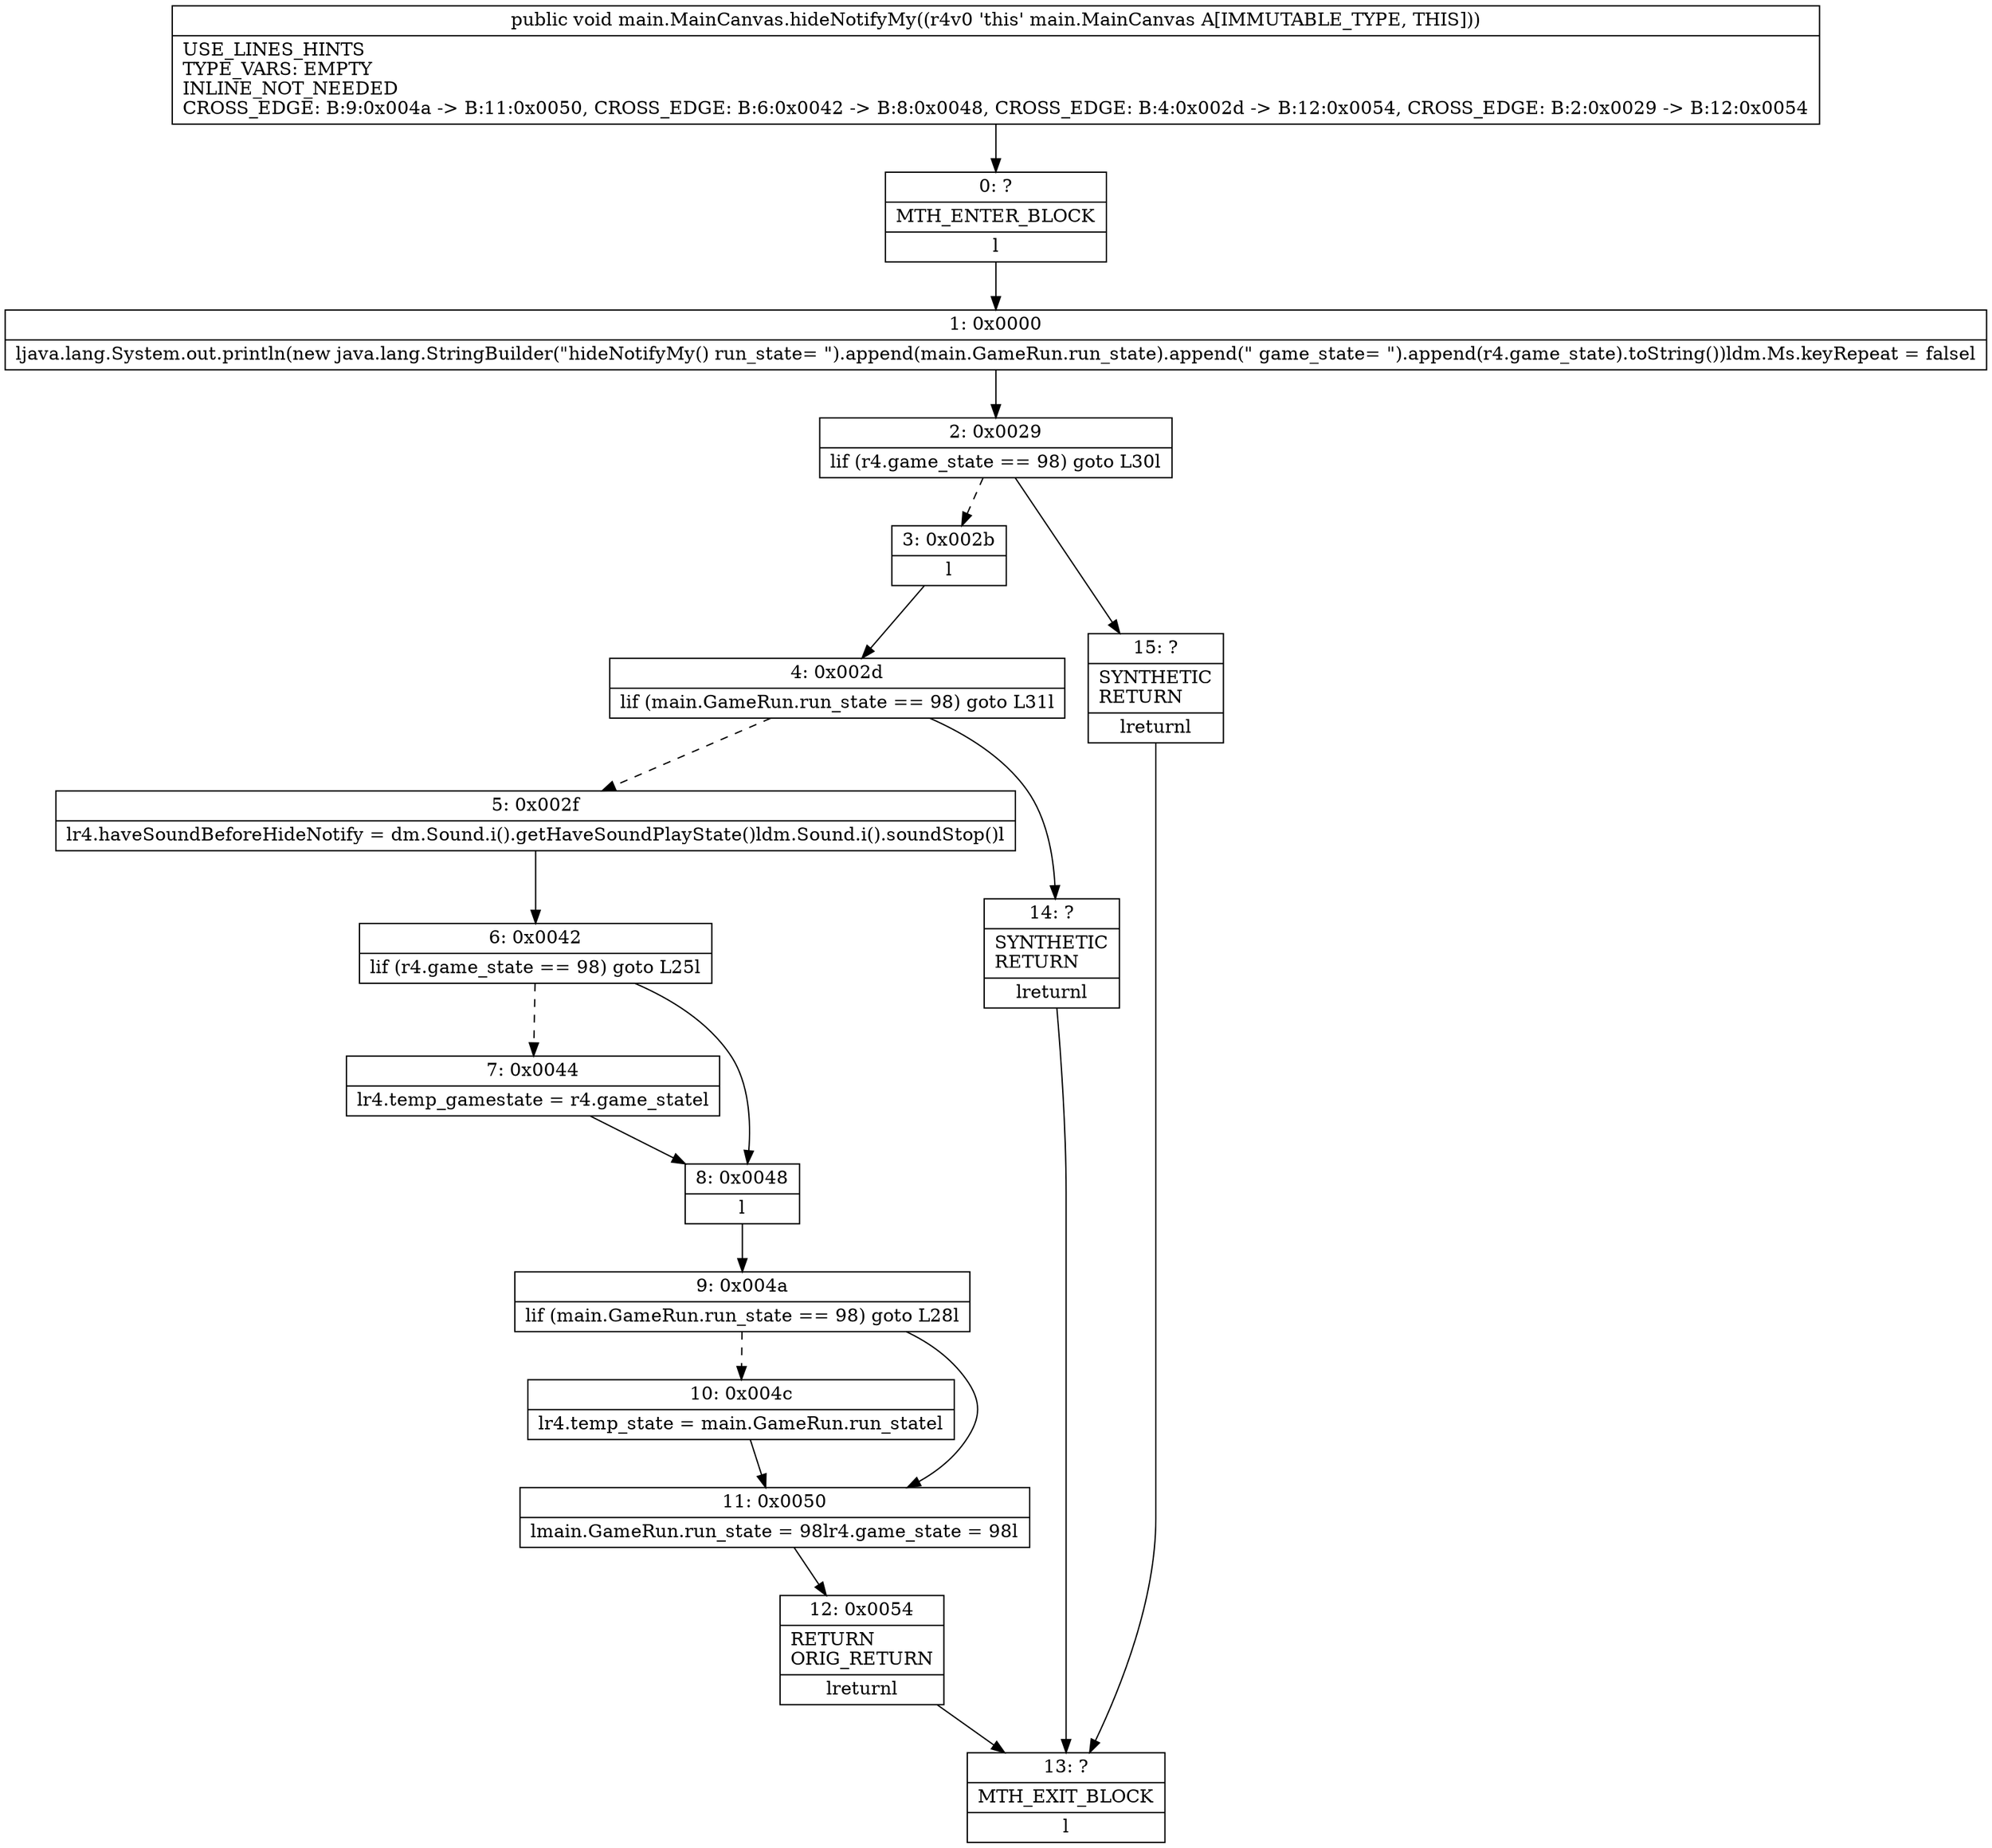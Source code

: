 digraph "CFG formain.MainCanvas.hideNotifyMy()V" {
Node_0 [shape=record,label="{0\:\ ?|MTH_ENTER_BLOCK\l|l}"];
Node_1 [shape=record,label="{1\:\ 0x0000|ljava.lang.System.out.println(new java.lang.StringBuilder(\"hideNotifyMy() run_state= \").append(main.GameRun.run_state).append(\" game_state= \").append(r4.game_state).toString())ldm.Ms.keyRepeat = falsel}"];
Node_2 [shape=record,label="{2\:\ 0x0029|lif (r4.game_state == 98) goto L30l}"];
Node_3 [shape=record,label="{3\:\ 0x002b|l}"];
Node_4 [shape=record,label="{4\:\ 0x002d|lif (main.GameRun.run_state == 98) goto L31l}"];
Node_5 [shape=record,label="{5\:\ 0x002f|lr4.haveSoundBeforeHideNotify = dm.Sound.i().getHaveSoundPlayState()ldm.Sound.i().soundStop()l}"];
Node_6 [shape=record,label="{6\:\ 0x0042|lif (r4.game_state == 98) goto L25l}"];
Node_7 [shape=record,label="{7\:\ 0x0044|lr4.temp_gamestate = r4.game_statel}"];
Node_8 [shape=record,label="{8\:\ 0x0048|l}"];
Node_9 [shape=record,label="{9\:\ 0x004a|lif (main.GameRun.run_state == 98) goto L28l}"];
Node_10 [shape=record,label="{10\:\ 0x004c|lr4.temp_state = main.GameRun.run_statel}"];
Node_11 [shape=record,label="{11\:\ 0x0050|lmain.GameRun.run_state = 98lr4.game_state = 98l}"];
Node_12 [shape=record,label="{12\:\ 0x0054|RETURN\lORIG_RETURN\l|lreturnl}"];
Node_13 [shape=record,label="{13\:\ ?|MTH_EXIT_BLOCK\l|l}"];
Node_14 [shape=record,label="{14\:\ ?|SYNTHETIC\lRETURN\l|lreturnl}"];
Node_15 [shape=record,label="{15\:\ ?|SYNTHETIC\lRETURN\l|lreturnl}"];
MethodNode[shape=record,label="{public void main.MainCanvas.hideNotifyMy((r4v0 'this' main.MainCanvas A[IMMUTABLE_TYPE, THIS]))  | USE_LINES_HINTS\lTYPE_VARS: EMPTY\lINLINE_NOT_NEEDED\lCROSS_EDGE: B:9:0x004a \-\> B:11:0x0050, CROSS_EDGE: B:6:0x0042 \-\> B:8:0x0048, CROSS_EDGE: B:4:0x002d \-\> B:12:0x0054, CROSS_EDGE: B:2:0x0029 \-\> B:12:0x0054\l}"];
MethodNode -> Node_0;
Node_0 -> Node_1;
Node_1 -> Node_2;
Node_2 -> Node_3[style=dashed];
Node_2 -> Node_15;
Node_3 -> Node_4;
Node_4 -> Node_5[style=dashed];
Node_4 -> Node_14;
Node_5 -> Node_6;
Node_6 -> Node_7[style=dashed];
Node_6 -> Node_8;
Node_7 -> Node_8;
Node_8 -> Node_9;
Node_9 -> Node_10[style=dashed];
Node_9 -> Node_11;
Node_10 -> Node_11;
Node_11 -> Node_12;
Node_12 -> Node_13;
Node_14 -> Node_13;
Node_15 -> Node_13;
}

